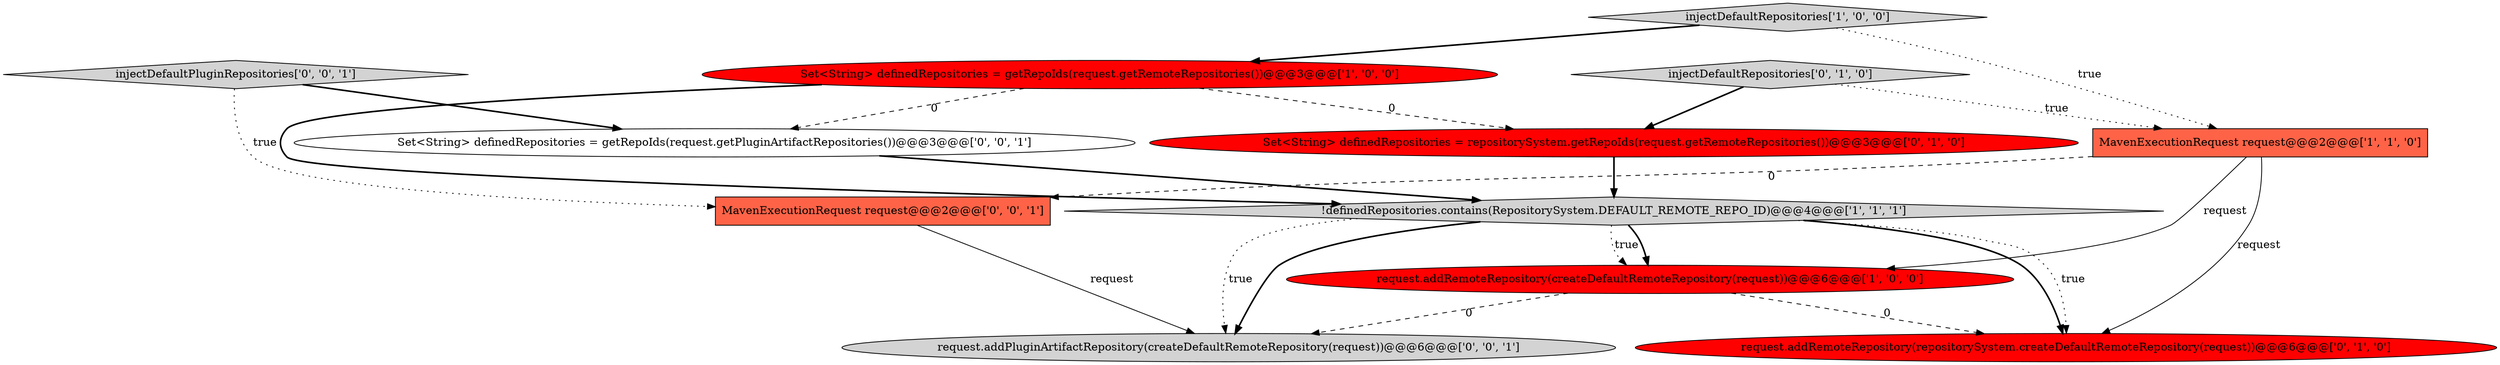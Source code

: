 digraph {
8 [style = filled, label = "injectDefaultPluginRepositories['0', '0', '1']", fillcolor = lightgray, shape = diamond image = "AAA0AAABBB3BBB"];
11 [style = filled, label = "Set<String> definedRepositories = getRepoIds(request.getPluginArtifactRepositories())@@@3@@@['0', '0', '1']", fillcolor = white, shape = ellipse image = "AAA0AAABBB3BBB"];
3 [style = filled, label = "!definedRepositories.contains(RepositorySystem.DEFAULT_REMOTE_REPO_ID)@@@4@@@['1', '1', '1']", fillcolor = lightgray, shape = diamond image = "AAA0AAABBB1BBB"];
6 [style = filled, label = "request.addRemoteRepository(repositorySystem.createDefaultRemoteRepository(request))@@@6@@@['0', '1', '0']", fillcolor = red, shape = ellipse image = "AAA1AAABBB2BBB"];
7 [style = filled, label = "injectDefaultRepositories['0', '1', '0']", fillcolor = lightgray, shape = diamond image = "AAA0AAABBB2BBB"];
5 [style = filled, label = "Set<String> definedRepositories = repositorySystem.getRepoIds(request.getRemoteRepositories())@@@3@@@['0', '1', '0']", fillcolor = red, shape = ellipse image = "AAA1AAABBB2BBB"];
1 [style = filled, label = "MavenExecutionRequest request@@@2@@@['1', '1', '0']", fillcolor = tomato, shape = box image = "AAA0AAABBB1BBB"];
4 [style = filled, label = "request.addRemoteRepository(createDefaultRemoteRepository(request))@@@6@@@['1', '0', '0']", fillcolor = red, shape = ellipse image = "AAA1AAABBB1BBB"];
0 [style = filled, label = "injectDefaultRepositories['1', '0', '0']", fillcolor = lightgray, shape = diamond image = "AAA0AAABBB1BBB"];
9 [style = filled, label = "request.addPluginArtifactRepository(createDefaultRemoteRepository(request))@@@6@@@['0', '0', '1']", fillcolor = lightgray, shape = ellipse image = "AAA0AAABBB3BBB"];
2 [style = filled, label = "Set<String> definedRepositories = getRepoIds(request.getRemoteRepositories())@@@3@@@['1', '0', '0']", fillcolor = red, shape = ellipse image = "AAA1AAABBB1BBB"];
10 [style = filled, label = "MavenExecutionRequest request@@@2@@@['0', '0', '1']", fillcolor = tomato, shape = box image = "AAA0AAABBB3BBB"];
5->3 [style = bold, label=""];
1->4 [style = solid, label="request"];
2->3 [style = bold, label=""];
0->2 [style = bold, label=""];
3->4 [style = dotted, label="true"];
3->6 [style = bold, label=""];
1->10 [style = dashed, label="0"];
3->9 [style = dotted, label="true"];
8->10 [style = dotted, label="true"];
3->6 [style = dotted, label="true"];
4->6 [style = dashed, label="0"];
3->4 [style = bold, label=""];
3->9 [style = bold, label=""];
4->9 [style = dashed, label="0"];
2->5 [style = dashed, label="0"];
7->5 [style = bold, label=""];
11->3 [style = bold, label=""];
10->9 [style = solid, label="request"];
2->11 [style = dashed, label="0"];
7->1 [style = dotted, label="true"];
8->11 [style = bold, label=""];
0->1 [style = dotted, label="true"];
1->6 [style = solid, label="request"];
}
